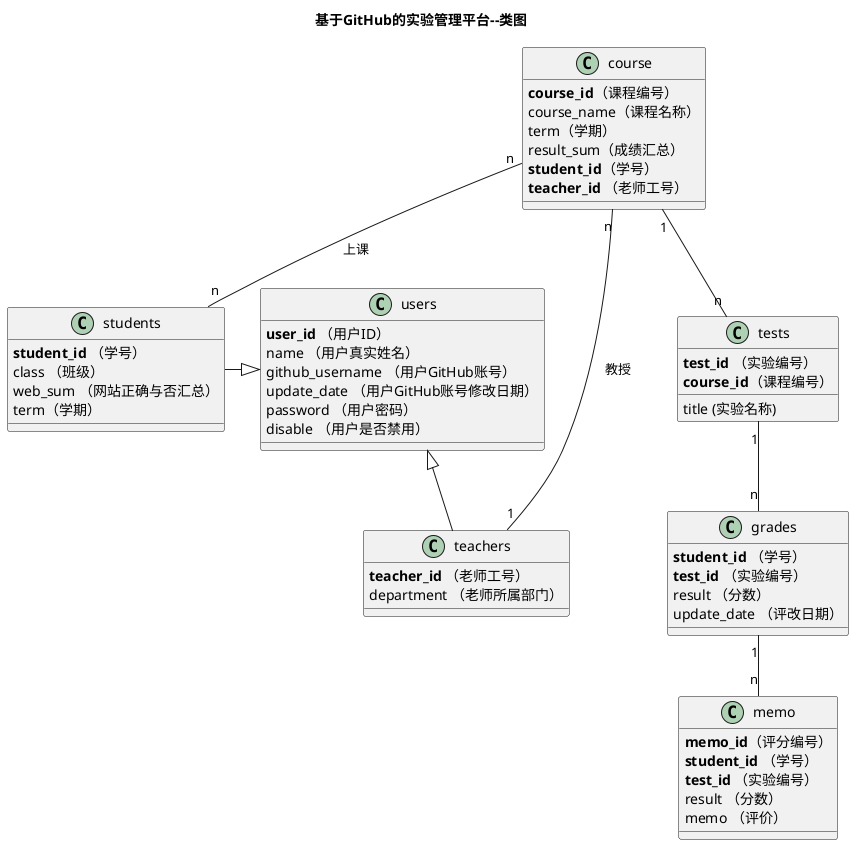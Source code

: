 @startuml
title 基于GitHub的实验管理平台--类图
class users {
    <b>user_id</b> （用户ID）
    name （用户真实姓名）
    github_username （用户GitHub账号）
    update_date （用户GitHub账号修改日期）
    password （用户密码）
    disable （用户是否禁用）
}
class teachers{
    <b>teacher_id</b> （老师工号）
    department （老师所属部门）
}
class students{
    <b>student_id</b> （学号）
    class （班级）
    web_sum （网站正确与否汇总）
    term（学期）
}
students-|>users
users <|-- teachers
class grades {
    <b>student_id</b> （学号）
    <b>test_id</b> （实验编号）
    result （分数）
    update_date （评改日期）
}

class tests {
    <b>test_id</b> （实验编号）
    <b>course_id</b>（课程编号）
    title (实验名称)
}
class course{
    <b>course_id</b>（课程编号）
    course_name（课程名称）
    term（学期）
    result_sum（成绩汇总）
    <b>student_id</b>（学号）
   <b>teacher_id</b> （老师工号）
}
class memo{
    <b>memo_id</b>（评分编号）
    <b>student_id</b> （学号）
    <b>test_id</b> （实验编号）
    result （分数）
    memo （评价）
}
grades"1"--"n"memo
course "1" -- "n"  tests
tests "1" -- "n"  grades
course "n"--"n" students:上课
course "n"--"1"teachers:教授

@enduml